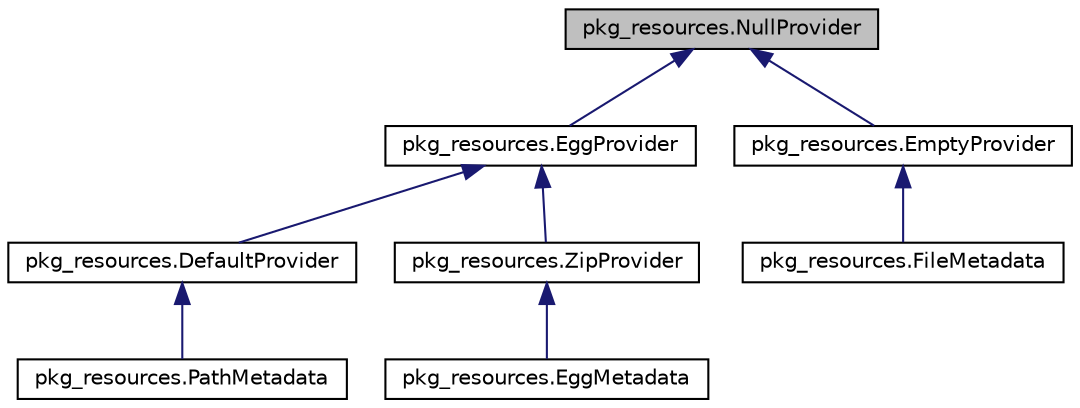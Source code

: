 digraph "pkg_resources.NullProvider"
{
 // LATEX_PDF_SIZE
  edge [fontname="Helvetica",fontsize="10",labelfontname="Helvetica",labelfontsize="10"];
  node [fontname="Helvetica",fontsize="10",shape=record];
  Node1 [label="pkg_resources.NullProvider",height=0.2,width=0.4,color="black", fillcolor="grey75", style="filled", fontcolor="black",tooltip=" "];
  Node1 -> Node2 [dir="back",color="midnightblue",fontsize="10",style="solid",fontname="Helvetica"];
  Node2 [label="pkg_resources.EggProvider",height=0.2,width=0.4,color="black", fillcolor="white", style="filled",URL="$classpkg__resources_1_1EggProvider.html",tooltip=" "];
  Node2 -> Node3 [dir="back",color="midnightblue",fontsize="10",style="solid",fontname="Helvetica"];
  Node3 [label="pkg_resources.DefaultProvider",height=0.2,width=0.4,color="black", fillcolor="white", style="filled",URL="$classpkg__resources_1_1DefaultProvider.html",tooltip=" "];
  Node3 -> Node4 [dir="back",color="midnightblue",fontsize="10",style="solid",fontname="Helvetica"];
  Node4 [label="pkg_resources.PathMetadata",height=0.2,width=0.4,color="black", fillcolor="white", style="filled",URL="$classpkg__resources_1_1PathMetadata.html",tooltip=" "];
  Node2 -> Node5 [dir="back",color="midnightblue",fontsize="10",style="solid",fontname="Helvetica"];
  Node5 [label="pkg_resources.ZipProvider",height=0.2,width=0.4,color="black", fillcolor="white", style="filled",URL="$classpkg__resources_1_1ZipProvider.html",tooltip=" "];
  Node5 -> Node6 [dir="back",color="midnightblue",fontsize="10",style="solid",fontname="Helvetica"];
  Node6 [label="pkg_resources.EggMetadata",height=0.2,width=0.4,color="black", fillcolor="white", style="filled",URL="$classpkg__resources_1_1EggMetadata.html",tooltip=" "];
  Node1 -> Node7 [dir="back",color="midnightblue",fontsize="10",style="solid",fontname="Helvetica"];
  Node7 [label="pkg_resources.EmptyProvider",height=0.2,width=0.4,color="black", fillcolor="white", style="filled",URL="$classpkg__resources_1_1EmptyProvider.html",tooltip=" "];
  Node7 -> Node8 [dir="back",color="midnightblue",fontsize="10",style="solid",fontname="Helvetica"];
  Node8 [label="pkg_resources.FileMetadata",height=0.2,width=0.4,color="black", fillcolor="white", style="filled",URL="$classpkg__resources_1_1FileMetadata.html",tooltip=" "];
}
